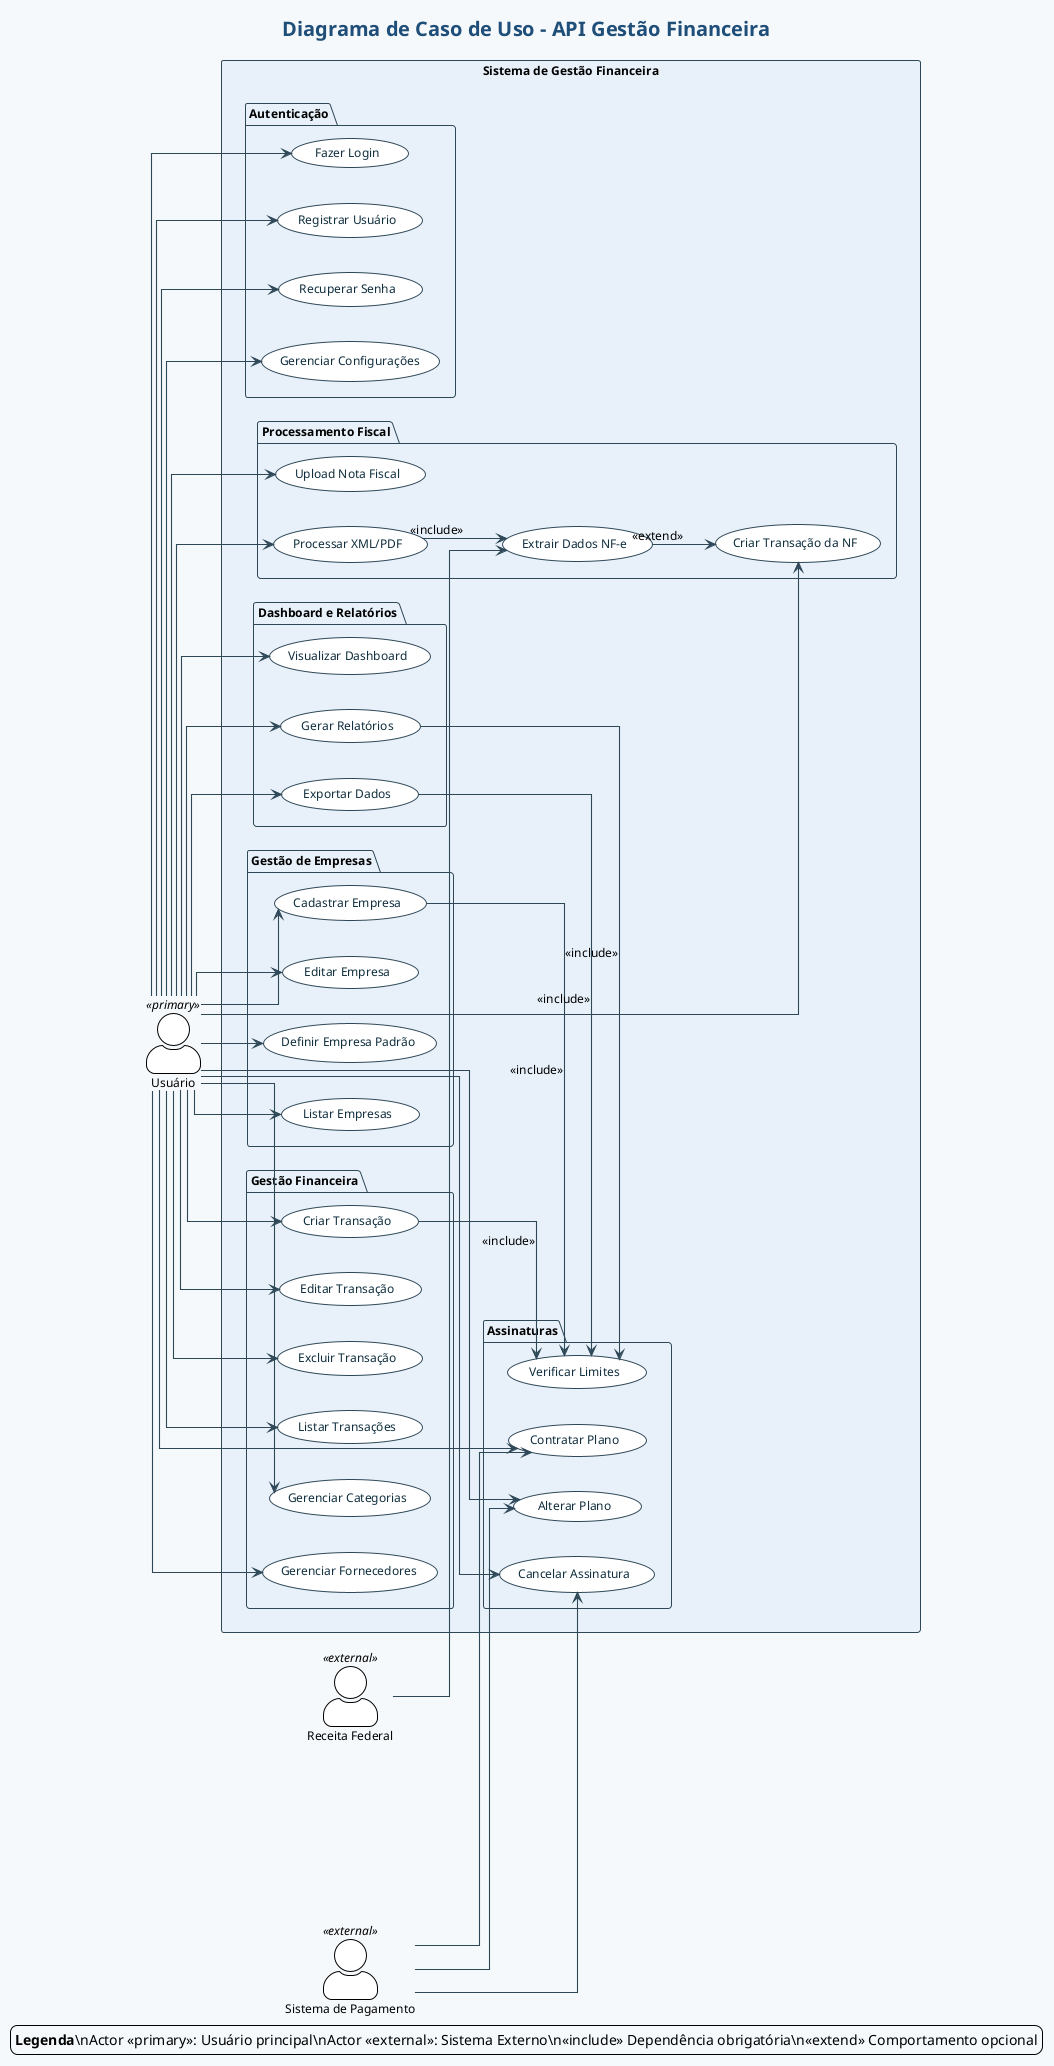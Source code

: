 @startuml
!theme plain
title Diagrama de Caso de Uso - API Gestão Financeira

skinparam linetype ortho
skinparam backgroundColor #F6F9FC
skinparam shadowing false
skinparam defaultFontName "Arial"
skinparam defaultFontSize 12
skinparam ArrowColor #2F4858
skinparam ArrowThickness 1.1
skinparam actorStyle awesome
skinparam usecase {
  BackgroundColor #FFFFFF
  BorderColor #2F4858
  FontColor #0F2E3D
}
skinparam package {
  BackgroundColor #E8F1FA
  BorderColor #2F4858
}
skinparam titleFontSize 20
skinparam titleFontColor #1F4E79
left to right direction

actor "Usuário" as User <<primary>>
actor "Sistema de Pagamento" as PaymentSystem <<external>>
actor "Receita Federal" as ReceitaFederal <<external>>

rectangle "Sistema de Gestão Financeira" {
  
  package "Autenticação" {
    usecase "Fazer Login" as UC1
    usecase "Registrar Usuário" as UC2
    usecase "Recuperar Senha" as UC3
    usecase "Gerenciar Configurações" as UC4
  }
  
  package "Gestão de Empresas" {
    usecase "Cadastrar Empresa" as UC5
    usecase "Editar Empresa" as UC6
    usecase "Definir Empresa Padrão" as UC7
    usecase "Listar Empresas" as UC8
  }
  
  package "Gestão Financeira" {
    usecase "Criar Transação" as UC9
    usecase "Editar Transação" as UC10
    usecase "Excluir Transação" as UC11
    usecase "Listar Transações" as UC12
    usecase "Gerenciar Categorias" as UC13
    usecase "Gerenciar Fornecedores" as UC14
  }
  
  package "Processamento Fiscal" {
    usecase "Upload Nota Fiscal" as UC15
    usecase "Processar XML/PDF" as UC16
    usecase "Extrair Dados NF-e" as UC17
    usecase "Criar Transação da NF" as UC18
  }
  
  package "Assinaturas" {
    usecase "Contratar Plano" as UC19
    usecase "Alterar Plano" as UC20
    usecase "Cancelar Assinatura" as UC21
    usecase "Verificar Limites" as UC22
  }
  
  package "Dashboard e Relatórios" {
    usecase "Visualizar Dashboard" as UC23
    usecase "Gerar Relatórios" as UC24
    usecase "Exportar Dados" as UC25
  }
}

' Relacionamentos do Usuário
User --> UC1
User --> UC2
User --> UC3
User --> UC4
User --> UC5
User --> UC6
User --> UC7
User --> UC8
User --> UC9
User --> UC10
User --> UC11
User --> UC12
User --> UC13
User --> UC14
User --> UC15
User --> UC16
User --> UC18
User --> UC19
User --> UC20
User --> UC21
User --> UC23
User --> UC24
User --> UC25

' Relacionamentos do Sistema de Pagamento
PaymentSystem --> UC19
PaymentSystem --> UC20
PaymentSystem --> UC21

' Relacionamentos da Receita Federal
ReceitaFederal --> UC17

' Relacionamentos internos
UC16 --> UC17 : <<include>>
UC17 --> UC18 : <<extend>>
UC9 --> UC22 : <<include>>
UC5 --> UC22 : <<include>>
UC24 --> UC22 : <<include>>
UC25 --> UC22 : <<include>>

legend right
<b>Legenda</b>\nActor <<primary>>: Usuário principal\nActor <<external>>: Sistema Externo\n<<include>> Dependência obrigatória\n<<extend>> Comportamento opcional
endlegend

@enduml